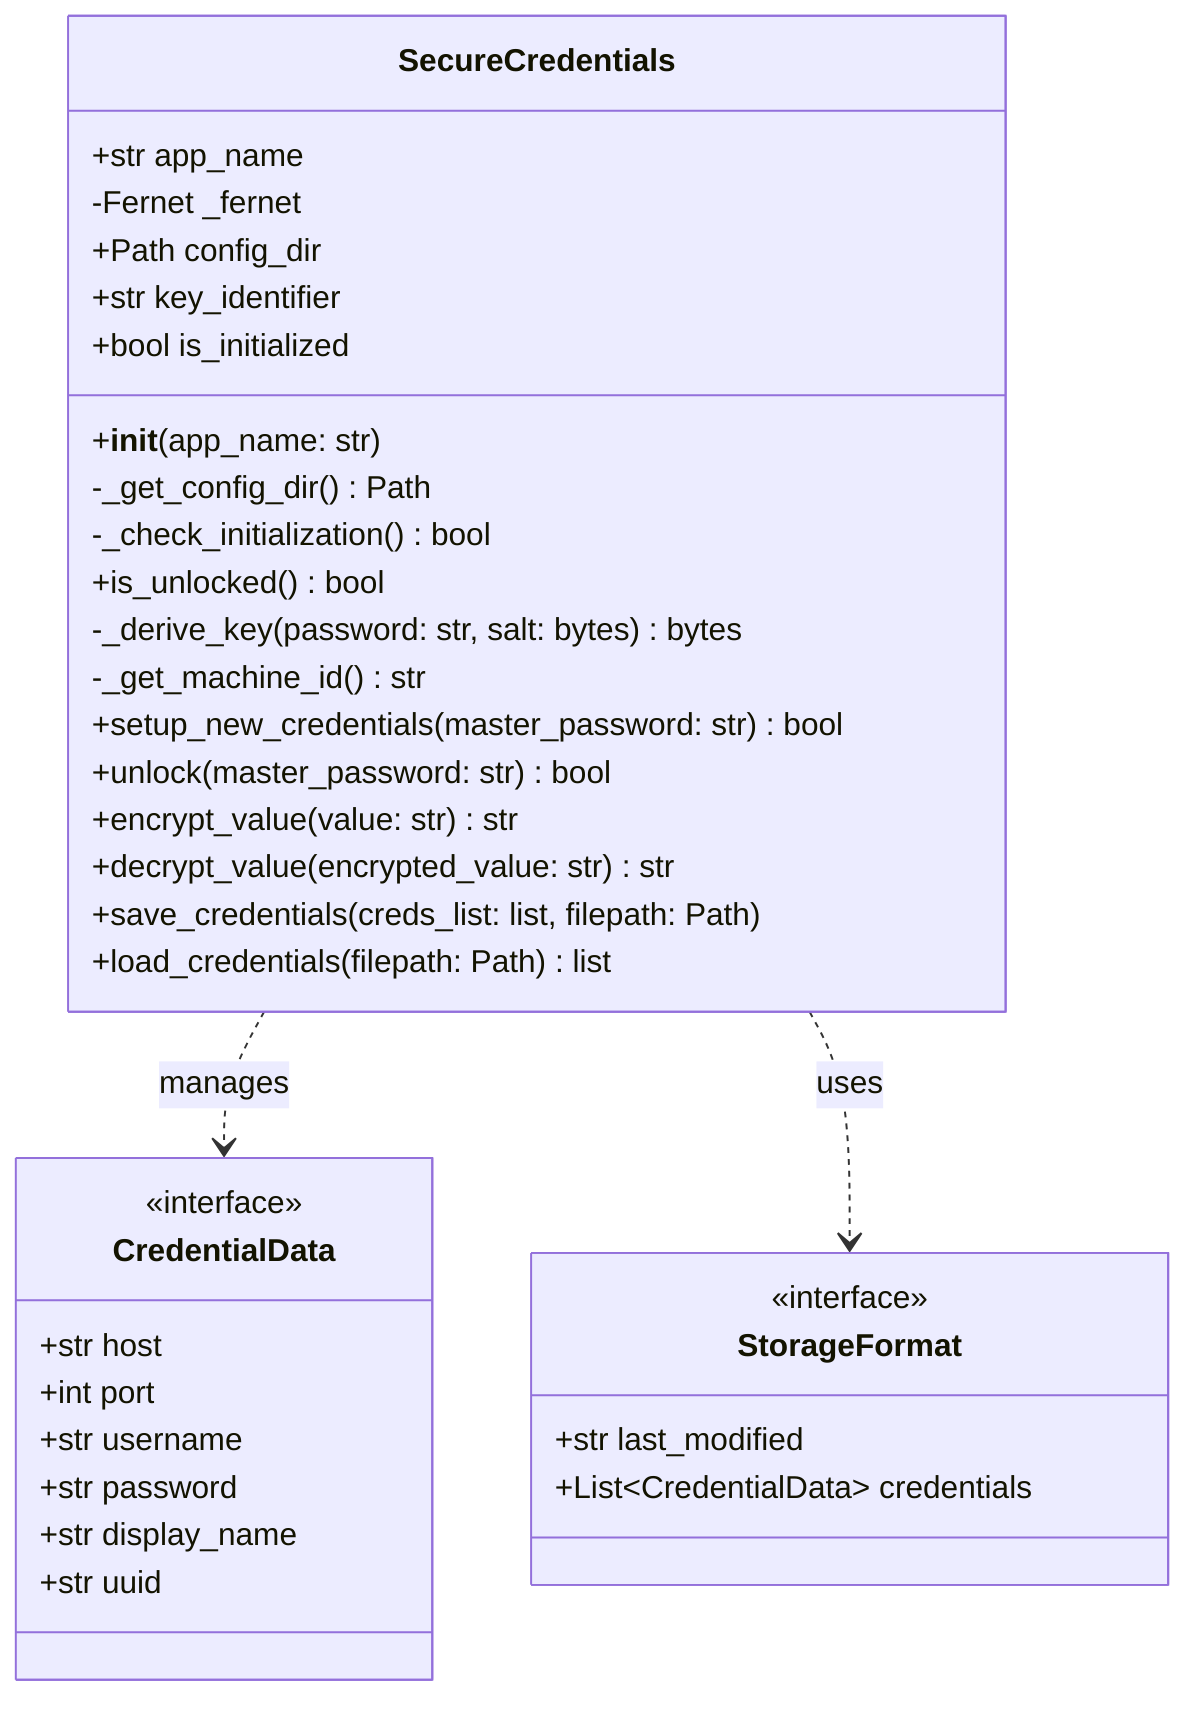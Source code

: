classDiagram
    class SecureCredentials {
        +str app_name
        -Fernet _fernet
        +Path config_dir
        +str key_identifier
        +bool is_initialized

        +__init__(app_name: str)
        -_get_config_dir() Path
        -_check_initialization() bool
        +is_unlocked() bool
        -_derive_key(password: str, salt: bytes) bytes
        -_get_machine_id() str
        +setup_new_credentials(master_password: str) bool
        +unlock(master_password: str) bool
        +encrypt_value(value: str) str
        +decrypt_value(encrypted_value: str) str
        +save_credentials(creds_list: list, filepath: Path)
        +load_credentials(filepath: Path) list
    }

    class CredentialData {
        <<interface>>
        +str host
        +int port
        +str username
        +str password
        +str display_name
        +str uuid
    }

    class StorageFormat {
        <<interface>>
        +str last_modified
        +List~CredentialData~ credentials
    }

    SecureCredentials ..> CredentialData : manages
    SecureCredentials ..> StorageFormat : uses